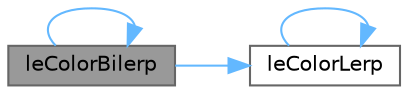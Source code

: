 digraph "leColorBilerp"
{
 // INTERACTIVE_SVG=YES
 // LATEX_PDF_SIZE
  bgcolor="transparent";
  edge [fontname=Helvetica,fontsize=10,labelfontname=Helvetica,labelfontsize=10];
  node [fontname=Helvetica,fontsize=10,shape=box,height=0.2,width=0.4];
  rankdir="LR";
  Node1 [label="leColorBilerp",height=0.2,width=0.4,color="gray40", fillcolor="grey60", style="filled", fontcolor="black",tooltip="Get color from bi-linear interpolation of four colors."];
  Node1 -> Node1 [color="steelblue1",style="solid"];
  Node1 -> Node2 [color="steelblue1",style="solid"];
  Node2 [label="leColorLerp",height=0.2,width=0.4,color="grey40", fillcolor="white", style="filled",URL="$legato__color__lerp_8c.html#a147d4fb4d31fe14faec36526517d1736",tooltip="Get color from linear interpolate of two colors."];
  Node2 -> Node2 [color="steelblue1",style="solid"];
}
